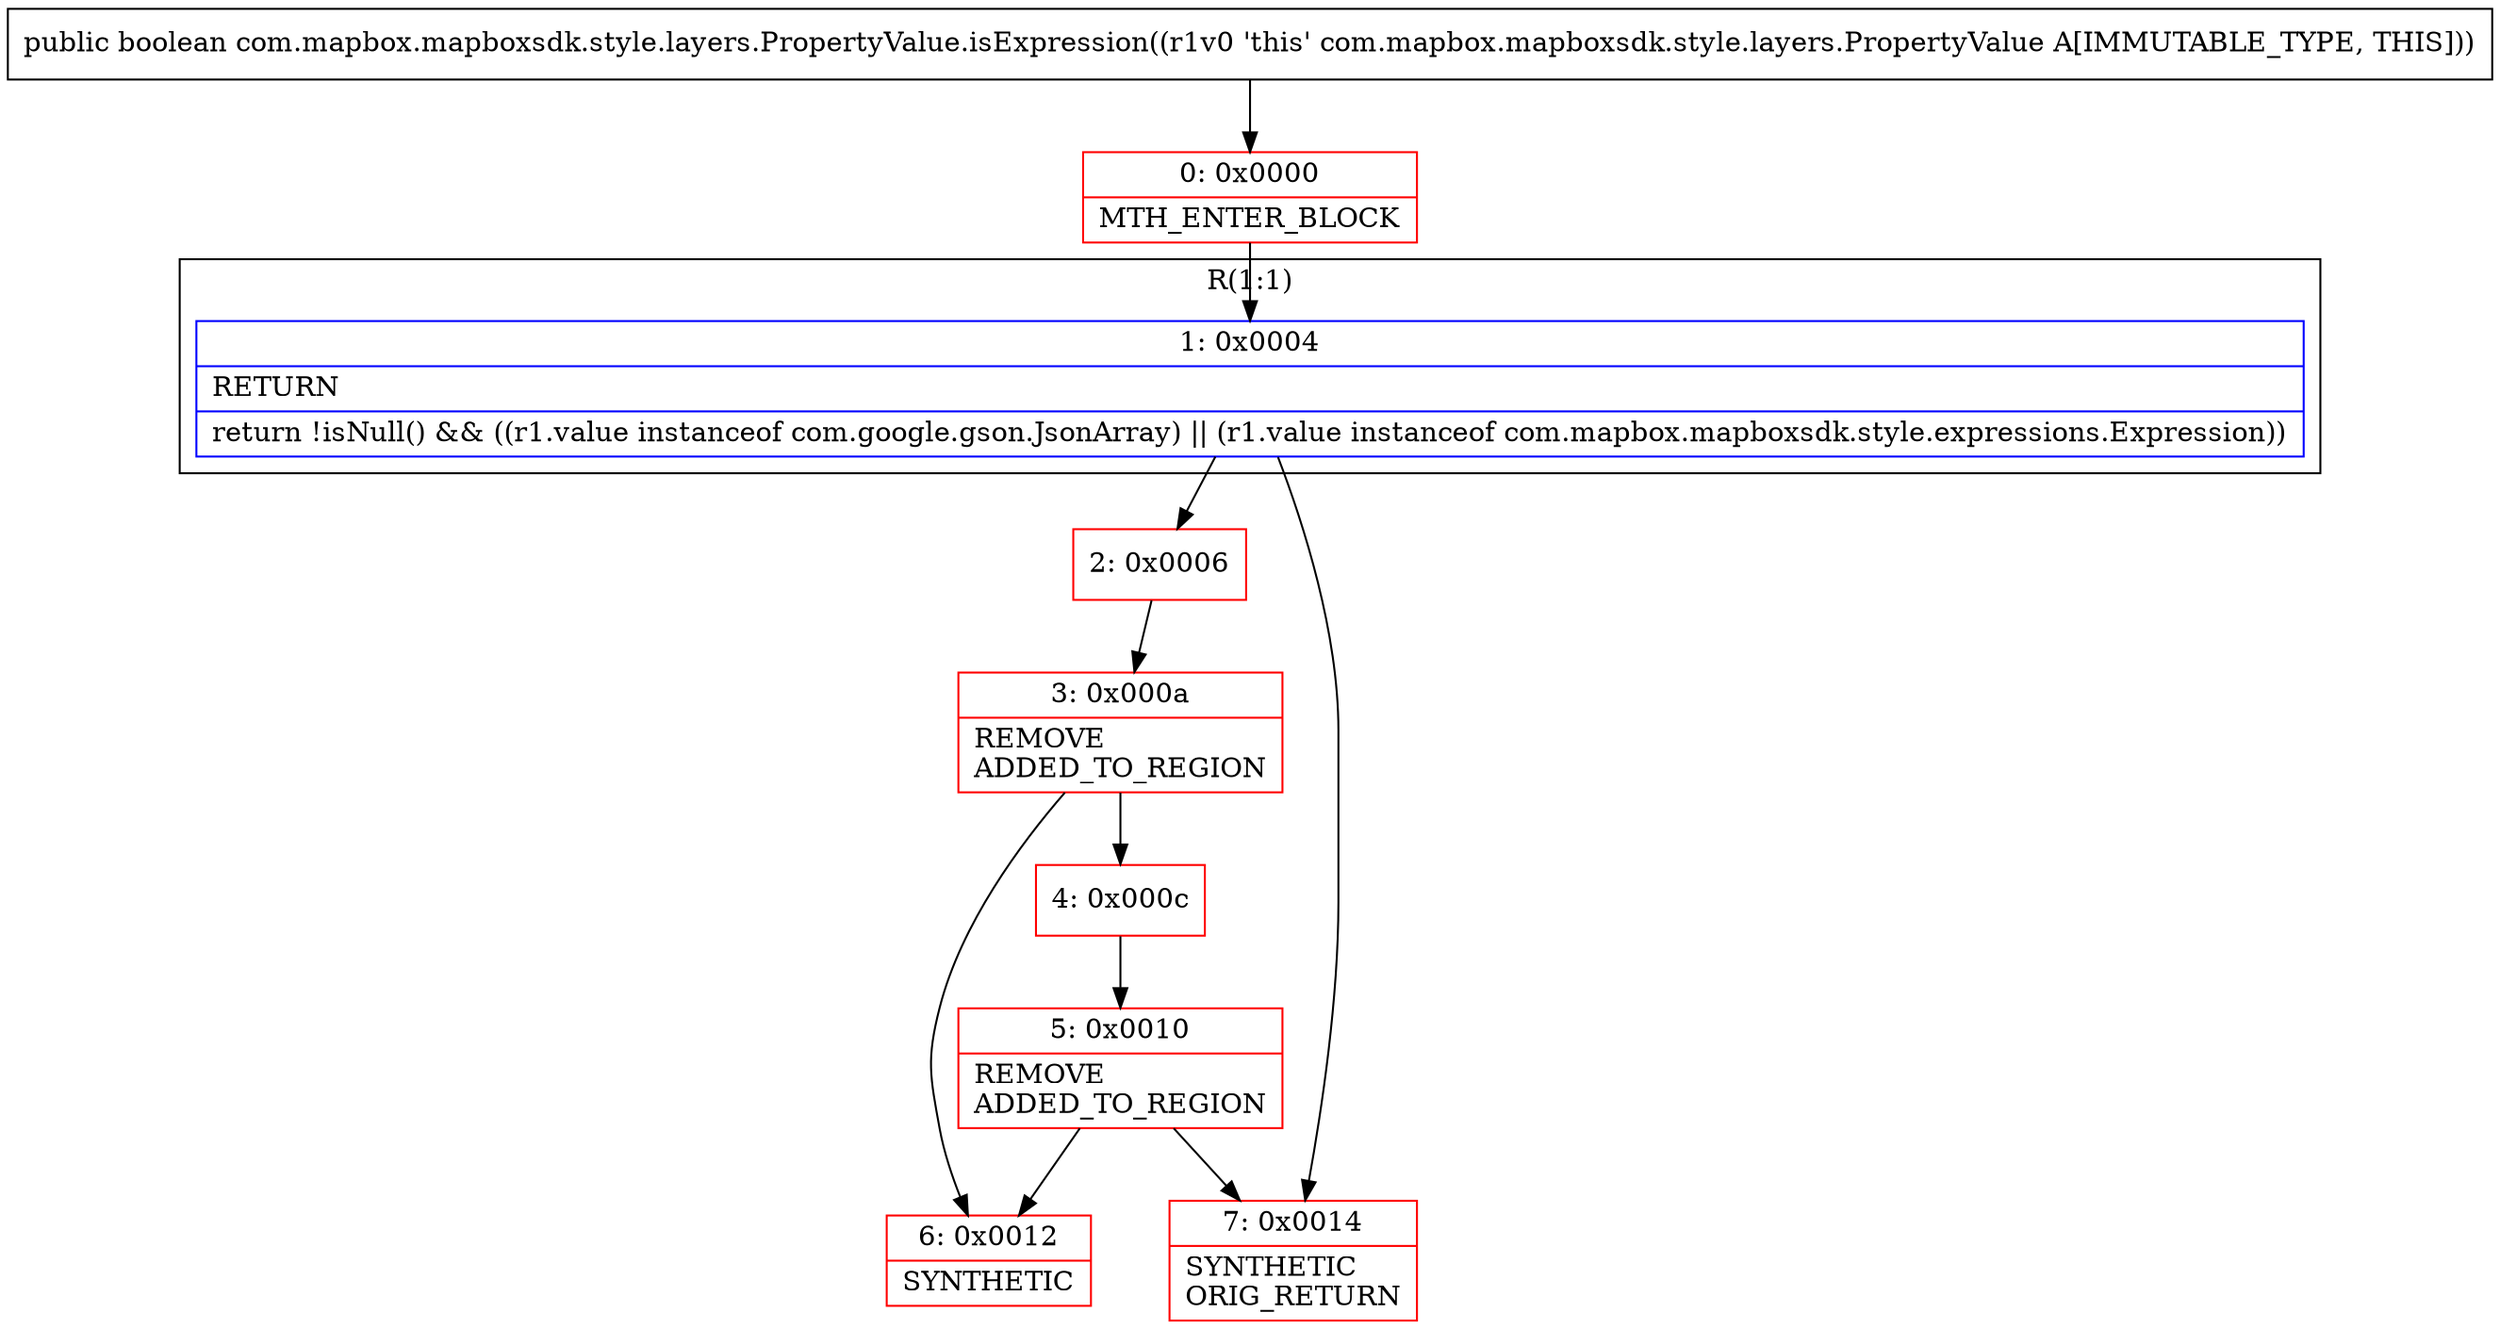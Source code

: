 digraph "CFG forcom.mapbox.mapboxsdk.style.layers.PropertyValue.isExpression()Z" {
subgraph cluster_Region_695526630 {
label = "R(1:1)";
node [shape=record,color=blue];
Node_1 [shape=record,label="{1\:\ 0x0004|RETURN\l|return !isNull() && ((r1.value instanceof com.google.gson.JsonArray) \|\| (r1.value instanceof com.mapbox.mapboxsdk.style.expressions.Expression))\l}"];
}
Node_0 [shape=record,color=red,label="{0\:\ 0x0000|MTH_ENTER_BLOCK\l}"];
Node_2 [shape=record,color=red,label="{2\:\ 0x0006}"];
Node_3 [shape=record,color=red,label="{3\:\ 0x000a|REMOVE\lADDED_TO_REGION\l}"];
Node_4 [shape=record,color=red,label="{4\:\ 0x000c}"];
Node_5 [shape=record,color=red,label="{5\:\ 0x0010|REMOVE\lADDED_TO_REGION\l}"];
Node_6 [shape=record,color=red,label="{6\:\ 0x0012|SYNTHETIC\l}"];
Node_7 [shape=record,color=red,label="{7\:\ 0x0014|SYNTHETIC\lORIG_RETURN\l}"];
MethodNode[shape=record,label="{public boolean com.mapbox.mapboxsdk.style.layers.PropertyValue.isExpression((r1v0 'this' com.mapbox.mapboxsdk.style.layers.PropertyValue A[IMMUTABLE_TYPE, THIS])) }"];
MethodNode -> Node_0;
Node_1 -> Node_2;
Node_1 -> Node_7;
Node_0 -> Node_1;
Node_2 -> Node_3;
Node_3 -> Node_4;
Node_3 -> Node_6;
Node_4 -> Node_5;
Node_5 -> Node_6;
Node_5 -> Node_7;
}

